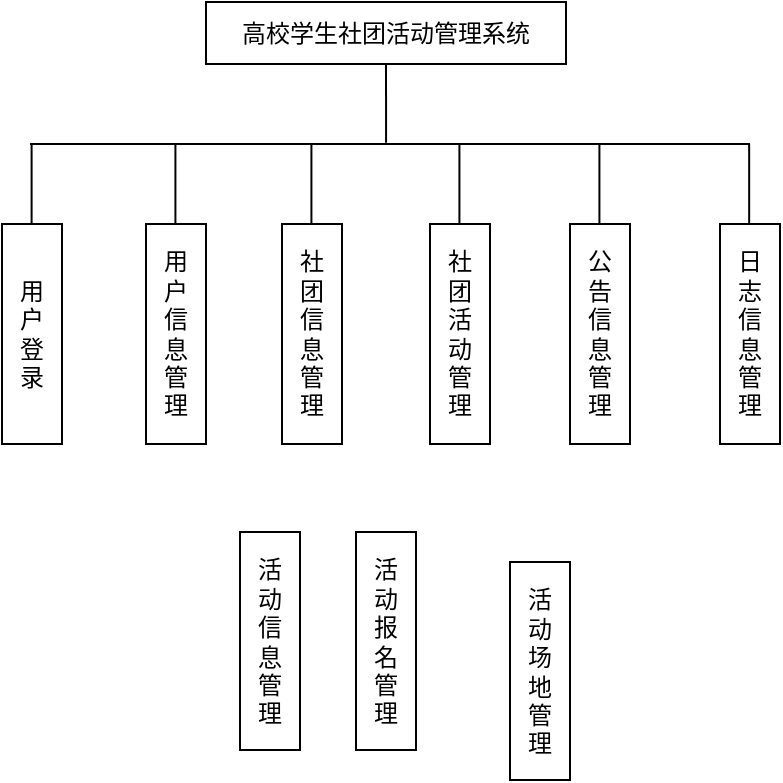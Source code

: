 <mxfile version="27.1.6">
  <diagram name="第 1 页" id="64g_JxvsSnHqErx53Wv3">
    <mxGraphModel dx="289" dy="159" grid="0" gridSize="10" guides="1" tooltips="1" connect="1" arrows="1" fold="1" page="0" pageScale="1" pageWidth="827" pageHeight="1169" math="0" shadow="0">
      <root>
        <mxCell id="0" />
        <mxCell id="1" parent="0" />
        <mxCell id="SAS33Rb4r9g4yxow2wDs-1" value="高校学生社团活动管理系统" style="rounded=0;whiteSpace=wrap;html=1;" parent="1" vertex="1">
          <mxGeometry x="308" y="129" width="180" height="31" as="geometry" />
        </mxCell>
        <mxCell id="SAS33Rb4r9g4yxow2wDs-2" value="用&lt;div&gt;户&lt;/div&gt;&lt;div&gt;登&lt;/div&gt;&lt;div&gt;录&lt;/div&gt;" style="rounded=0;whiteSpace=wrap;html=1;" parent="1" vertex="1">
          <mxGeometry x="206" y="240" width="30" height="110" as="geometry" />
        </mxCell>
        <mxCell id="SAS33Rb4r9g4yxow2wDs-4" value="用&lt;div&gt;户&lt;/div&gt;&lt;div&gt;信&lt;/div&gt;&lt;div&gt;息&lt;/div&gt;&lt;div&gt;管&lt;/div&gt;&lt;div&gt;理&lt;/div&gt;" style="rounded=0;whiteSpace=wrap;html=1;" parent="1" vertex="1">
          <mxGeometry x="278" y="240" width="30" height="110" as="geometry" />
        </mxCell>
        <mxCell id="SAS33Rb4r9g4yxow2wDs-5" value="&lt;span style=&quot;background-color: transparent;&quot;&gt;社&lt;/span&gt;&lt;div&gt;&lt;span style=&quot;background-color: transparent;&quot;&gt;团&lt;/span&gt;&lt;/div&gt;&lt;div&gt;&lt;span style=&quot;background-color: transparent;&quot;&gt;信&lt;/span&gt;&lt;div&gt;息&lt;/div&gt;&lt;div&gt;管&lt;/div&gt;&lt;div&gt;理&lt;/div&gt;&lt;/div&gt;" style="rounded=0;whiteSpace=wrap;html=1;" parent="1" vertex="1">
          <mxGeometry x="346" y="240" width="30" height="110" as="geometry" />
        </mxCell>
        <mxCell id="SAS33Rb4r9g4yxow2wDs-6" value="&lt;span style=&quot;background-color: transparent;&quot;&gt;社&lt;/span&gt;&lt;div&gt;&lt;span style=&quot;background-color: transparent;&quot;&gt;团&lt;/span&gt;&lt;/div&gt;&lt;div&gt;活&lt;/div&gt;&lt;div&gt;动&lt;br&gt;&lt;div&gt;管&lt;/div&gt;&lt;div&gt;理&lt;/div&gt;&lt;/div&gt;" style="rounded=0;whiteSpace=wrap;html=1;" parent="1" vertex="1">
          <mxGeometry x="420" y="240" width="30" height="110" as="geometry" />
        </mxCell>
        <mxCell id="SAS33Rb4r9g4yxow2wDs-8" value="&lt;span style=&quot;background-color: transparent;&quot;&gt;公&lt;/span&gt;&lt;div&gt;&lt;span style=&quot;background-color: transparent;&quot;&gt;告&lt;/span&gt;&lt;/div&gt;&lt;div&gt;&lt;span style=&quot;background-color: transparent;&quot;&gt;信&lt;/span&gt;&lt;div&gt;&lt;div&gt;息&lt;/div&gt;&lt;div&gt;管&lt;/div&gt;&lt;div&gt;理&lt;/div&gt;&lt;/div&gt;&lt;/div&gt;" style="rounded=0;whiteSpace=wrap;html=1;" parent="1" vertex="1">
          <mxGeometry x="490" y="240" width="30" height="110" as="geometry" />
        </mxCell>
        <mxCell id="SAS33Rb4r9g4yxow2wDs-9" value="&lt;span style=&quot;background-color: transparent;&quot;&gt;日&lt;/span&gt;&lt;div&gt;&lt;span style=&quot;background-color: transparent;&quot;&gt;志&lt;/span&gt;&lt;/div&gt;&lt;div&gt;&lt;span style=&quot;background-color: transparent;&quot;&gt;信&lt;/span&gt;&lt;div&gt;&lt;div&gt;&lt;div&gt;息&lt;/div&gt;&lt;div&gt;管&lt;/div&gt;&lt;div&gt;理&lt;/div&gt;&lt;/div&gt;&lt;/div&gt;&lt;/div&gt;" style="rounded=0;whiteSpace=wrap;html=1;" parent="1" vertex="1">
          <mxGeometry x="565" y="240" width="30" height="110" as="geometry" />
        </mxCell>
        <mxCell id="SAS33Rb4r9g4yxow2wDs-10" value="" style="endArrow=none;html=1;rounded=0;entryX=0.472;entryY=1.01;entryDx=0;entryDy=0;entryPerimeter=0;" parent="1" edge="1">
          <mxGeometry width="50" height="50" relative="1" as="geometry">
            <mxPoint x="398.04" y="199.4" as="sourcePoint" />
            <mxPoint x="398.0" y="160.0" as="targetPoint" />
          </mxGeometry>
        </mxCell>
        <mxCell id="SAS33Rb4r9g4yxow2wDs-13" value="" style="endArrow=none;html=1;rounded=0;" parent="1" edge="1">
          <mxGeometry width="50" height="50" relative="1" as="geometry">
            <mxPoint x="220" y="200" as="sourcePoint" />
            <mxPoint x="580" y="200" as="targetPoint" />
          </mxGeometry>
        </mxCell>
        <mxCell id="SAS33Rb4r9g4yxow2wDs-15" value="" style="endArrow=none;html=1;rounded=0;" parent="1" edge="1">
          <mxGeometry width="50" height="50" relative="1" as="geometry">
            <mxPoint x="220.8" y="240" as="sourcePoint" />
            <mxPoint x="220.8" y="200" as="targetPoint" />
          </mxGeometry>
        </mxCell>
        <mxCell id="SAS33Rb4r9g4yxow2wDs-16" value="" style="endArrow=none;html=1;rounded=0;" parent="1" edge="1">
          <mxGeometry width="50" height="50" relative="1" as="geometry">
            <mxPoint x="292.71" y="240" as="sourcePoint" />
            <mxPoint x="292.71" y="200" as="targetPoint" />
          </mxGeometry>
        </mxCell>
        <mxCell id="SAS33Rb4r9g4yxow2wDs-17" value="" style="endArrow=none;html=1;rounded=0;" parent="1" edge="1">
          <mxGeometry width="50" height="50" relative="1" as="geometry">
            <mxPoint x="579.58" y="240" as="sourcePoint" />
            <mxPoint x="579.58" y="200" as="targetPoint" />
          </mxGeometry>
        </mxCell>
        <mxCell id="SAS33Rb4r9g4yxow2wDs-18" value="" style="endArrow=none;html=1;rounded=0;" parent="1" edge="1">
          <mxGeometry width="50" height="50" relative="1" as="geometry">
            <mxPoint x="360.71" y="240" as="sourcePoint" />
            <mxPoint x="360.71" y="200" as="targetPoint" />
          </mxGeometry>
        </mxCell>
        <mxCell id="SAS33Rb4r9g4yxow2wDs-20" value="" style="endArrow=none;html=1;rounded=0;" parent="1" edge="1">
          <mxGeometry width="50" height="50" relative="1" as="geometry">
            <mxPoint x="434.71" y="240" as="sourcePoint" />
            <mxPoint x="434.71" y="200" as="targetPoint" />
          </mxGeometry>
        </mxCell>
        <mxCell id="SAS33Rb4r9g4yxow2wDs-21" value="" style="endArrow=none;html=1;rounded=0;" parent="1" edge="1">
          <mxGeometry width="50" height="50" relative="1" as="geometry">
            <mxPoint x="504.71" y="240" as="sourcePoint" />
            <mxPoint x="504.71" y="200" as="targetPoint" />
          </mxGeometry>
        </mxCell>
        <mxCell id="_pkClJucPFT91fhj5hDj-1" value="&lt;span style=&quot;background-color: transparent;&quot;&gt;活&lt;/span&gt;&lt;div&gt;动&lt;br&gt;&lt;div&gt;信&lt;/div&gt;&lt;div&gt;息&lt;/div&gt;&lt;div&gt;管&lt;/div&gt;&lt;div&gt;理&lt;/div&gt;&lt;/div&gt;" style="rounded=0;whiteSpace=wrap;html=1;" vertex="1" parent="1">
          <mxGeometry x="325" y="394" width="30" height="109" as="geometry" />
        </mxCell>
        <mxCell id="_pkClJucPFT91fhj5hDj-2" value="&lt;span style=&quot;background-color: transparent;&quot;&gt;活&lt;/span&gt;&lt;div&gt;动&lt;br&gt;&lt;div&gt;&lt;span style=&quot;background-color: transparent;&quot;&gt;报&lt;/span&gt;&lt;/div&gt;&lt;div&gt;&lt;span style=&quot;background-color: transparent;&quot;&gt;名&lt;/span&gt;&lt;/div&gt;&lt;div&gt;&lt;span style=&quot;background-color: transparent;&quot;&gt;管&lt;/span&gt;&lt;/div&gt;&lt;div&gt;理&lt;/div&gt;&lt;/div&gt;" style="rounded=0;whiteSpace=wrap;html=1;" vertex="1" parent="1">
          <mxGeometry x="383" y="394" width="30" height="109" as="geometry" />
        </mxCell>
        <mxCell id="_pkClJucPFT91fhj5hDj-3" value="&lt;span style=&quot;background-color: transparent;&quot;&gt;活&lt;/span&gt;&lt;div&gt;动&lt;br&gt;&lt;div&gt;场&lt;/div&gt;&lt;div&gt;地&lt;/div&gt;&lt;div&gt;&lt;span style=&quot;background-color: transparent;&quot;&gt;管&lt;/span&gt;&lt;/div&gt;&lt;div&gt;理&lt;/div&gt;&lt;/div&gt;" style="rounded=0;whiteSpace=wrap;html=1;" vertex="1" parent="1">
          <mxGeometry x="460" y="409" width="30" height="109" as="geometry" />
        </mxCell>
      </root>
    </mxGraphModel>
  </diagram>
</mxfile>
